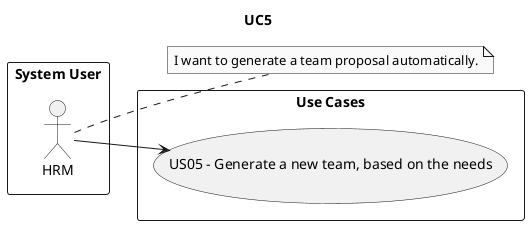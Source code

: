 @startuml
skinparam monochrome true
skinparam packageStyle rectangle
skinparam shadowing false

title UC5

left to right direction

rectangle "System User" as actors {
    actor HRM
}

note right of HRM
     I want to generate a team proposal automatically.
end note

rectangle "Use Cases" as usecases{
    usecase "US05 - Generate a new team, based on the needs" as US05
    HRM --> US05
}

@enduml
